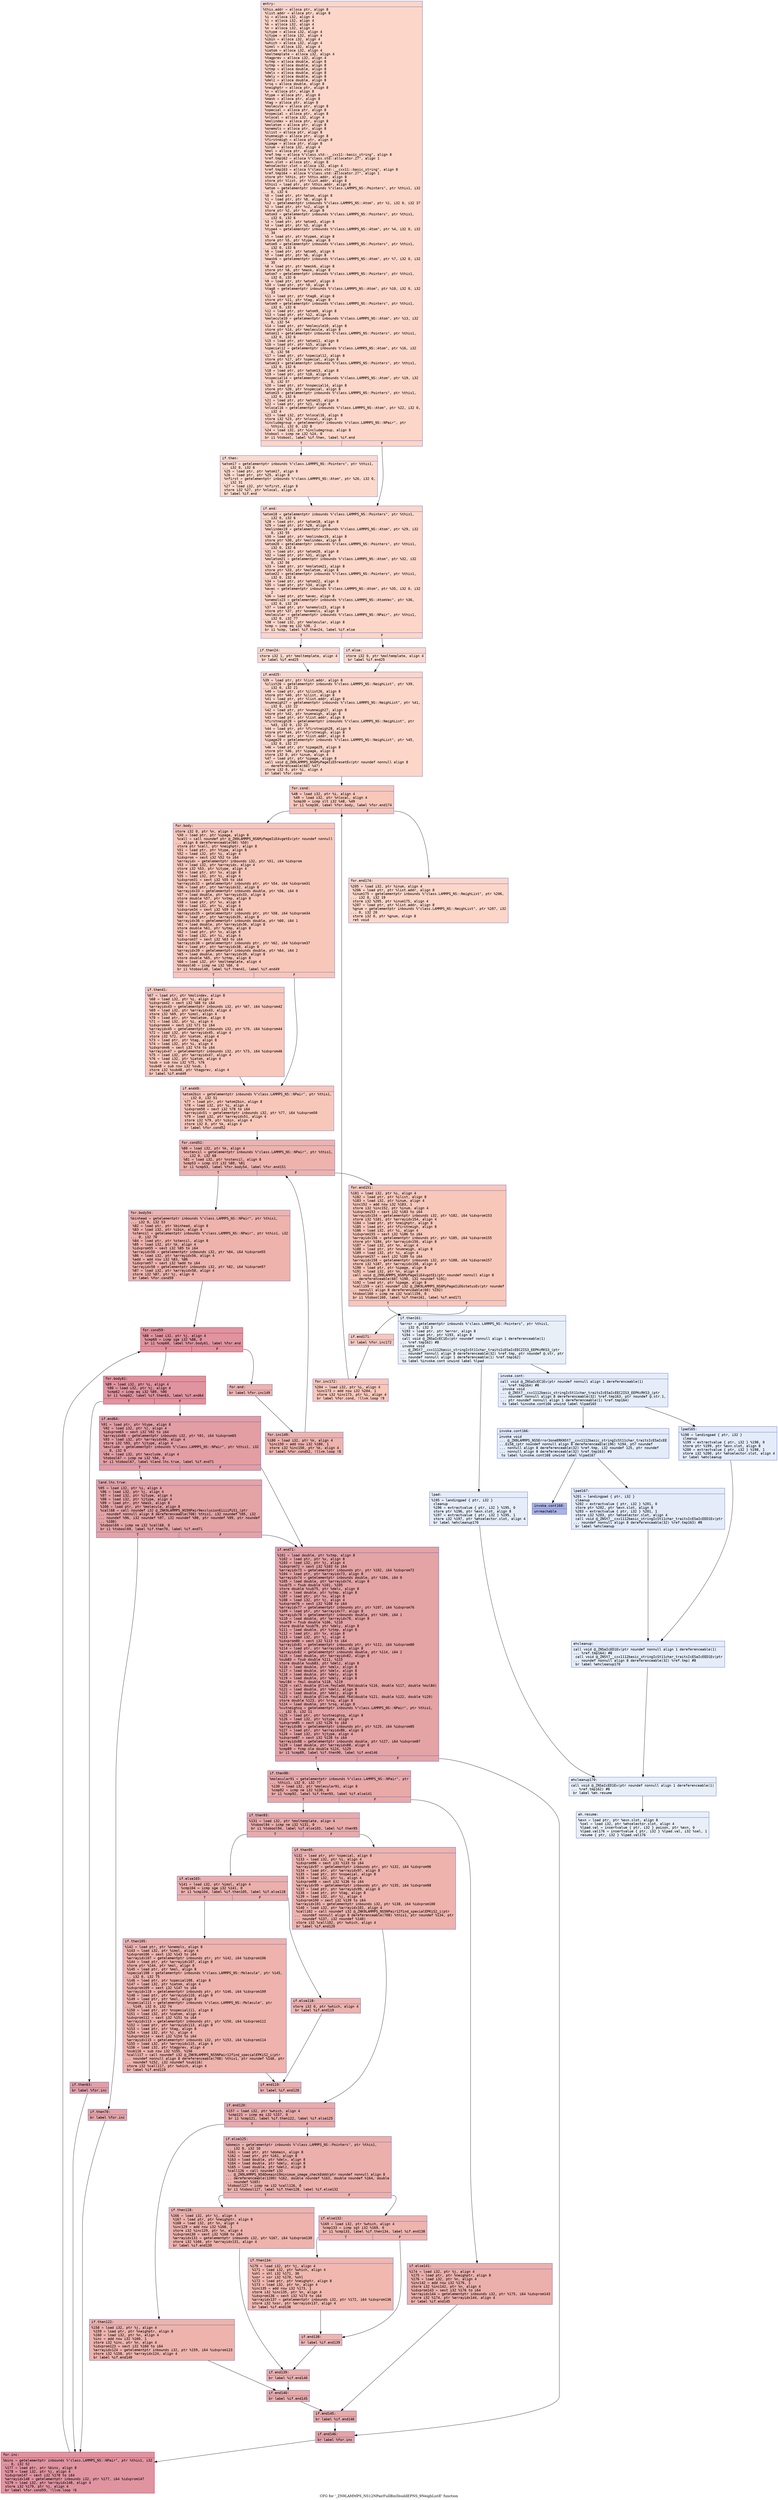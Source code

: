 digraph "CFG for '_ZN9LAMMPS_NS12NPairFullBin5buildEPNS_9NeighListE' function" {
	label="CFG for '_ZN9LAMMPS_NS12NPairFullBin5buildEPNS_9NeighListE' function";

	Node0x55f1ec23deb0 [shape=record,color="#3d50c3ff", style=filled, fillcolor="#f6a38570" fontname="Courier",label="{entry:\l|  %this.addr = alloca ptr, align 8\l  %list.addr = alloca ptr, align 8\l  %i = alloca i32, align 4\l  %j = alloca i32, align 4\l  %k = alloca i32, align 4\l  %n = alloca i32, align 4\l  %itype = alloca i32, align 4\l  %jtype = alloca i32, align 4\l  %ibin = alloca i32, align 4\l  %which = alloca i32, align 4\l  %imol = alloca i32, align 4\l  %iatom = alloca i32, align 4\l  %moltemplate = alloca i32, align 4\l  %tagprev = alloca i32, align 4\l  %xtmp = alloca double, align 8\l  %ytmp = alloca double, align 8\l  %ztmp = alloca double, align 8\l  %delx = alloca double, align 8\l  %dely = alloca double, align 8\l  %delz = alloca double, align 8\l  %rsq = alloca double, align 8\l  %neighptr = alloca ptr, align 8\l  %x = alloca ptr, align 8\l  %type = alloca ptr, align 8\l  %mask = alloca ptr, align 8\l  %tag = alloca ptr, align 8\l  %molecule = alloca ptr, align 8\l  %special = alloca ptr, align 8\l  %nspecial = alloca ptr, align 8\l  %nlocal = alloca i32, align 4\l  %molindex = alloca ptr, align 8\l  %molatom = alloca ptr, align 8\l  %onemols = alloca ptr, align 8\l  %ilist = alloca ptr, align 8\l  %numneigh = alloca ptr, align 8\l  %firstneigh = alloca ptr, align 8\l  %ipage = alloca ptr, align 8\l  %inum = alloca i32, align 4\l  %mol = alloca ptr, align 8\l  %ref.tmp = alloca %\"class.std::__cxx11::basic_string\", align 8\l  %ref.tmp162 = alloca %\"class.std::allocator.27\", align 1\l  %exn.slot = alloca ptr, align 8\l  %ehselector.slot = alloca i32, align 4\l  %ref.tmp163 = alloca %\"class.std::__cxx11::basic_string\", align 8\l  %ref.tmp164 = alloca %\"class.std::allocator.27\", align 1\l  store ptr %this, ptr %this.addr, align 8\l  store ptr %list, ptr %list.addr, align 8\l  %this1 = load ptr, ptr %this.addr, align 8\l  %atom = getelementptr inbounds %\"class.LAMMPS_NS::Pointers\", ptr %this1, i32\l... 0, i32 6\l  %0 = load ptr, ptr %atom, align 8\l  %1 = load ptr, ptr %0, align 8\l  %x2 = getelementptr inbounds %\"class.LAMMPS_NS::Atom\", ptr %1, i32 0, i32 37\l  %2 = load ptr, ptr %x2, align 8\l  store ptr %2, ptr %x, align 8\l  %atom3 = getelementptr inbounds %\"class.LAMMPS_NS::Pointers\", ptr %this1,\l... i32 0, i32 6\l  %3 = load ptr, ptr %atom3, align 8\l  %4 = load ptr, ptr %3, align 8\l  %type4 = getelementptr inbounds %\"class.LAMMPS_NS::Atom\", ptr %4, i32 0, i32\l... 34\l  %5 = load ptr, ptr %type4, align 8\l  store ptr %5, ptr %type, align 8\l  %atom5 = getelementptr inbounds %\"class.LAMMPS_NS::Pointers\", ptr %this1,\l... i32 0, i32 6\l  %6 = load ptr, ptr %atom5, align 8\l  %7 = load ptr, ptr %6, align 8\l  %mask6 = getelementptr inbounds %\"class.LAMMPS_NS::Atom\", ptr %7, i32 0, i32\l... 35\l  %8 = load ptr, ptr %mask6, align 8\l  store ptr %8, ptr %mask, align 8\l  %atom7 = getelementptr inbounds %\"class.LAMMPS_NS::Pointers\", ptr %this1,\l... i32 0, i32 6\l  %9 = load ptr, ptr %atom7, align 8\l  %10 = load ptr, ptr %9, align 8\l  %tag8 = getelementptr inbounds %\"class.LAMMPS_NS::Atom\", ptr %10, i32 0, i32\l... 33\l  %11 = load ptr, ptr %tag8, align 8\l  store ptr %11, ptr %tag, align 8\l  %atom9 = getelementptr inbounds %\"class.LAMMPS_NS::Pointers\", ptr %this1,\l... i32 0, i32 6\l  %12 = load ptr, ptr %atom9, align 8\l  %13 = load ptr, ptr %12, align 8\l  %molecule10 = getelementptr inbounds %\"class.LAMMPS_NS::Atom\", ptr %13, i32\l... 0, i32 54\l  %14 = load ptr, ptr %molecule10, align 8\l  store ptr %14, ptr %molecule, align 8\l  %atom11 = getelementptr inbounds %\"class.LAMMPS_NS::Pointers\", ptr %this1,\l... i32 0, i32 6\l  %15 = load ptr, ptr %atom11, align 8\l  %16 = load ptr, ptr %15, align 8\l  %special12 = getelementptr inbounds %\"class.LAMMPS_NS::Atom\", ptr %16, i32\l... 0, i32 58\l  %17 = load ptr, ptr %special12, align 8\l  store ptr %17, ptr %special, align 8\l  %atom13 = getelementptr inbounds %\"class.LAMMPS_NS::Pointers\", ptr %this1,\l... i32 0, i32 6\l  %18 = load ptr, ptr %atom13, align 8\l  %19 = load ptr, ptr %18, align 8\l  %nspecial14 = getelementptr inbounds %\"class.LAMMPS_NS::Atom\", ptr %19, i32\l... 0, i32 57\l  %20 = load ptr, ptr %nspecial14, align 8\l  store ptr %20, ptr %nspecial, align 8\l  %atom15 = getelementptr inbounds %\"class.LAMMPS_NS::Pointers\", ptr %this1,\l... i32 0, i32 6\l  %21 = load ptr, ptr %atom15, align 8\l  %22 = load ptr, ptr %21, align 8\l  %nlocal16 = getelementptr inbounds %\"class.LAMMPS_NS::Atom\", ptr %22, i32 0,\l... i32 4\l  %23 = load i32, ptr %nlocal16, align 8\l  store i32 %23, ptr %nlocal, align 4\l  %includegroup = getelementptr inbounds %\"class.LAMMPS_NS::NPair\", ptr\l... %this1, i32 0, i32 8\l  %24 = load i32, ptr %includegroup, align 8\l  %tobool = icmp ne i32 %24, 0\l  br i1 %tobool, label %if.then, label %if.end\l|{<s0>T|<s1>F}}"];
	Node0x55f1ec23deb0:s0 -> Node0x55f1ec2433a0[tooltip="entry -> if.then\nProbability 62.50%" ];
	Node0x55f1ec23deb0:s1 -> Node0x55f1ec243410[tooltip="entry -> if.end\nProbability 37.50%" ];
	Node0x55f1ec2433a0 [shape=record,color="#3d50c3ff", style=filled, fillcolor="#f7ac8e70" fontname="Courier",label="{if.then:\l|  %atom17 = getelementptr inbounds %\"class.LAMMPS_NS::Pointers\", ptr %this1,\l... i32 0, i32 6\l  %25 = load ptr, ptr %atom17, align 8\l  %26 = load ptr, ptr %25, align 8\l  %nfirst = getelementptr inbounds %\"class.LAMMPS_NS::Atom\", ptr %26, i32 0,\l... i32 31\l  %27 = load i32, ptr %nfirst, align 8\l  store i32 %27, ptr %nlocal, align 4\l  br label %if.end\l}"];
	Node0x55f1ec2433a0 -> Node0x55f1ec243410[tooltip="if.then -> if.end\nProbability 100.00%" ];
	Node0x55f1ec243410 [shape=record,color="#3d50c3ff", style=filled, fillcolor="#f6a38570" fontname="Courier",label="{if.end:\l|  %atom18 = getelementptr inbounds %\"class.LAMMPS_NS::Pointers\", ptr %this1,\l... i32 0, i32 6\l  %28 = load ptr, ptr %atom18, align 8\l  %29 = load ptr, ptr %28, align 8\l  %molindex19 = getelementptr inbounds %\"class.LAMMPS_NS::Atom\", ptr %29, i32\l... 0, i32 55\l  %30 = load ptr, ptr %molindex19, align 8\l  store ptr %30, ptr %molindex, align 8\l  %atom20 = getelementptr inbounds %\"class.LAMMPS_NS::Pointers\", ptr %this1,\l... i32 0, i32 6\l  %31 = load ptr, ptr %atom20, align 8\l  %32 = load ptr, ptr %31, align 8\l  %molatom21 = getelementptr inbounds %\"class.LAMMPS_NS::Atom\", ptr %32, i32\l... 0, i32 56\l  %33 = load ptr, ptr %molatom21, align 8\l  store ptr %33, ptr %molatom, align 8\l  %atom22 = getelementptr inbounds %\"class.LAMMPS_NS::Pointers\", ptr %this1,\l... i32 0, i32 6\l  %34 = load ptr, ptr %atom22, align 8\l  %35 = load ptr, ptr %34, align 8\l  %avec = getelementptr inbounds %\"class.LAMMPS_NS::Atom\", ptr %35, i32 0, i32\l... 2\l  %36 = load ptr, ptr %avec, align 8\l  %onemols23 = getelementptr inbounds %\"class.LAMMPS_NS::AtomVec\", ptr %36,\l... i32 0, i32 24\l  %37 = load ptr, ptr %onemols23, align 8\l  store ptr %37, ptr %onemols, align 8\l  %molecular = getelementptr inbounds %\"class.LAMMPS_NS::NPair\", ptr %this1,\l... i32 0, i32 77\l  %38 = load i32, ptr %molecular, align 8\l  %cmp = icmp eq i32 %38, 2\l  br i1 %cmp, label %if.then24, label %if.else\l|{<s0>T|<s1>F}}"];
	Node0x55f1ec243410:s0 -> Node0x55f1ec23f7f0[tooltip="if.end -> if.then24\nProbability 50.00%" ];
	Node0x55f1ec243410:s1 -> Node0x55f1ec23f870[tooltip="if.end -> if.else\nProbability 50.00%" ];
	Node0x55f1ec23f7f0 [shape=record,color="#3d50c3ff", style=filled, fillcolor="#f7ac8e70" fontname="Courier",label="{if.then24:\l|  store i32 1, ptr %moltemplate, align 4\l  br label %if.end25\l}"];
	Node0x55f1ec23f7f0 -> Node0x55f1ec23fa30[tooltip="if.then24 -> if.end25\nProbability 100.00%" ];
	Node0x55f1ec23f870 [shape=record,color="#3d50c3ff", style=filled, fillcolor="#f7ac8e70" fontname="Courier",label="{if.else:\l|  store i32 0, ptr %moltemplate, align 4\l  br label %if.end25\l}"];
	Node0x55f1ec23f870 -> Node0x55f1ec23fa30[tooltip="if.else -> if.end25\nProbability 100.00%" ];
	Node0x55f1ec23fa30 [shape=record,color="#3d50c3ff", style=filled, fillcolor="#f6a38570" fontname="Courier",label="{if.end25:\l|  %39 = load ptr, ptr %list.addr, align 8\l  %ilist26 = getelementptr inbounds %\"class.LAMMPS_NS::NeighList\", ptr %39,\l... i32 0, i32 21\l  %40 = load ptr, ptr %ilist26, align 8\l  store ptr %40, ptr %ilist, align 8\l  %41 = load ptr, ptr %list.addr, align 8\l  %numneigh27 = getelementptr inbounds %\"class.LAMMPS_NS::NeighList\", ptr %41,\l... i32 0, i32 22\l  %42 = load ptr, ptr %numneigh27, align 8\l  store ptr %42, ptr %numneigh, align 8\l  %43 = load ptr, ptr %list.addr, align 8\l  %firstneigh28 = getelementptr inbounds %\"class.LAMMPS_NS::NeighList\", ptr\l... %43, i32 0, i32 23\l  %44 = load ptr, ptr %firstneigh28, align 8\l  store ptr %44, ptr %firstneigh, align 8\l  %45 = load ptr, ptr %list.addr, align 8\l  %ipage29 = getelementptr inbounds %\"class.LAMMPS_NS::NeighList\", ptr %45,\l... i32 0, i32 27\l  %46 = load ptr, ptr %ipage29, align 8\l  store ptr %46, ptr %ipage, align 8\l  store i32 0, ptr %inum, align 4\l  %47 = load ptr, ptr %ipage, align 8\l  call void @_ZN9LAMMPS_NS6MyPageIiE5resetEv(ptr noundef nonnull align 8\l... dereferenceable(60) %47)\l  store i32 0, ptr %i, align 4\l  br label %for.cond\l}"];
	Node0x55f1ec23fa30 -> Node0x55f1ec247120[tooltip="if.end25 -> for.cond\nProbability 100.00%" ];
	Node0x55f1ec247120 [shape=record,color="#3d50c3ff", style=filled, fillcolor="#ec7f6370" fontname="Courier",label="{for.cond:\l|  %48 = load i32, ptr %i, align 4\l  %49 = load i32, ptr %nlocal, align 4\l  %cmp30 = icmp slt i32 %48, %49\l  br i1 %cmp30, label %for.body, label %for.end174\l|{<s0>T|<s1>F}}"];
	Node0x55f1ec247120:s0 -> Node0x55f1ec2473d0[tooltip="for.cond -> for.body\nProbability 96.88%" ];
	Node0x55f1ec247120:s1 -> Node0x55f1ec247450[tooltip="for.cond -> for.end174\nProbability 3.12%" ];
	Node0x55f1ec2473d0 [shape=record,color="#3d50c3ff", style=filled, fillcolor="#ec7f6370" fontname="Courier",label="{for.body:\l|  store i32 0, ptr %n, align 4\l  %50 = load ptr, ptr %ipage, align 8\l  %call = call noundef ptr @_ZN9LAMMPS_NS6MyPageIiE4vgetEv(ptr noundef nonnull\l... align 8 dereferenceable(60) %50)\l  store ptr %call, ptr %neighptr, align 8\l  %51 = load ptr, ptr %type, align 8\l  %52 = load i32, ptr %i, align 4\l  %idxprom = sext i32 %52 to i64\l  %arrayidx = getelementptr inbounds i32, ptr %51, i64 %idxprom\l  %53 = load i32, ptr %arrayidx, align 4\l  store i32 %53, ptr %itype, align 4\l  %54 = load ptr, ptr %x, align 8\l  %55 = load i32, ptr %i, align 4\l  %idxprom31 = sext i32 %55 to i64\l  %arrayidx32 = getelementptr inbounds ptr, ptr %54, i64 %idxprom31\l  %56 = load ptr, ptr %arrayidx32, align 8\l  %arrayidx33 = getelementptr inbounds double, ptr %56, i64 0\l  %57 = load double, ptr %arrayidx33, align 8\l  store double %57, ptr %xtmp, align 8\l  %58 = load ptr, ptr %x, align 8\l  %59 = load i32, ptr %i, align 4\l  %idxprom34 = sext i32 %59 to i64\l  %arrayidx35 = getelementptr inbounds ptr, ptr %58, i64 %idxprom34\l  %60 = load ptr, ptr %arrayidx35, align 8\l  %arrayidx36 = getelementptr inbounds double, ptr %60, i64 1\l  %61 = load double, ptr %arrayidx36, align 8\l  store double %61, ptr %ytmp, align 8\l  %62 = load ptr, ptr %x, align 8\l  %63 = load i32, ptr %i, align 4\l  %idxprom37 = sext i32 %63 to i64\l  %arrayidx38 = getelementptr inbounds ptr, ptr %62, i64 %idxprom37\l  %64 = load ptr, ptr %arrayidx38, align 8\l  %arrayidx39 = getelementptr inbounds double, ptr %64, i64 2\l  %65 = load double, ptr %arrayidx39, align 8\l  store double %65, ptr %ztmp, align 8\l  %66 = load i32, ptr %moltemplate, align 4\l  %tobool40 = icmp ne i32 %66, 0\l  br i1 %tobool40, label %if.then41, label %if.end49\l|{<s0>T|<s1>F}}"];
	Node0x55f1ec2473d0:s0 -> Node0x55f1ec249330[tooltip="for.body -> if.then41\nProbability 62.50%" ];
	Node0x55f1ec2473d0:s1 -> Node0x55f1ec249410[tooltip="for.body -> if.end49\nProbability 37.50%" ];
	Node0x55f1ec249330 [shape=record,color="#3d50c3ff", style=filled, fillcolor="#ed836670" fontname="Courier",label="{if.then41:\l|  %67 = load ptr, ptr %molindex, align 8\l  %68 = load i32, ptr %i, align 4\l  %idxprom42 = sext i32 %68 to i64\l  %arrayidx43 = getelementptr inbounds i32, ptr %67, i64 %idxprom42\l  %69 = load i32, ptr %arrayidx43, align 4\l  store i32 %69, ptr %imol, align 4\l  %70 = load ptr, ptr %molatom, align 8\l  %71 = load i32, ptr %i, align 4\l  %idxprom44 = sext i32 %71 to i64\l  %arrayidx45 = getelementptr inbounds i32, ptr %70, i64 %idxprom44\l  %72 = load i32, ptr %arrayidx45, align 4\l  store i32 %72, ptr %iatom, align 4\l  %73 = load ptr, ptr %tag, align 8\l  %74 = load i32, ptr %i, align 4\l  %idxprom46 = sext i32 %74 to i64\l  %arrayidx47 = getelementptr inbounds i32, ptr %73, i64 %idxprom46\l  %75 = load i32, ptr %arrayidx47, align 4\l  %76 = load i32, ptr %iatom, align 4\l  %sub = sub nsw i32 %75, %76\l  %sub48 = sub nsw i32 %sub, 1\l  store i32 %sub48, ptr %tagprev, align 4\l  br label %if.end49\l}"];
	Node0x55f1ec249330 -> Node0x55f1ec249410[tooltip="if.then41 -> if.end49\nProbability 100.00%" ];
	Node0x55f1ec249410 [shape=record,color="#3d50c3ff", style=filled, fillcolor="#ec7f6370" fontname="Courier",label="{if.end49:\l|  %atom2bin = getelementptr inbounds %\"class.LAMMPS_NS::NPair\", ptr %this1,\l... i32 0, i32 51\l  %77 = load ptr, ptr %atom2bin, align 8\l  %78 = load i32, ptr %i, align 4\l  %idxprom50 = sext i32 %78 to i64\l  %arrayidx51 = getelementptr inbounds i32, ptr %77, i64 %idxprom50\l  %79 = load i32, ptr %arrayidx51, align 4\l  store i32 %79, ptr %ibin, align 4\l  store i32 0, ptr %k, align 4\l  br label %for.cond52\l}"];
	Node0x55f1ec249410 -> Node0x55f1ec24a7f0[tooltip="if.end49 -> for.cond52\nProbability 100.00%" ];
	Node0x55f1ec24a7f0 [shape=record,color="#3d50c3ff", style=filled, fillcolor="#d6524470" fontname="Courier",label="{for.cond52:\l|  %80 = load i32, ptr %k, align 4\l  %nstencil = getelementptr inbounds %\"class.LAMMPS_NS::NPair\", ptr %this1,\l... i32 0, i32 68\l  %81 = load i32, ptr %nstencil, align 8\l  %cmp53 = icmp slt i32 %80, %81\l  br i1 %cmp53, label %for.body54, label %for.end151\l|{<s0>T|<s1>F}}"];
	Node0x55f1ec24a7f0:s0 -> Node0x55f1ec24abb0[tooltip="for.cond52 -> for.body54\nProbability 96.88%" ];
	Node0x55f1ec24a7f0:s1 -> Node0x55f1ec24ac30[tooltip="for.cond52 -> for.end151\nProbability 3.12%" ];
	Node0x55f1ec24abb0 [shape=record,color="#3d50c3ff", style=filled, fillcolor="#d6524470" fontname="Courier",label="{for.body54:\l|  %binhead = getelementptr inbounds %\"class.LAMMPS_NS::NPair\", ptr %this1,\l... i32 0, i32 53\l  %82 = load ptr, ptr %binhead, align 8\l  %83 = load i32, ptr %ibin, align 4\l  %stencil = getelementptr inbounds %\"class.LAMMPS_NS::NPair\", ptr %this1, i32\l... 0, i32 70\l  %84 = load ptr, ptr %stencil, align 8\l  %85 = load i32, ptr %k, align 4\l  %idxprom55 = sext i32 %85 to i64\l  %arrayidx56 = getelementptr inbounds i32, ptr %84, i64 %idxprom55\l  %86 = load i32, ptr %arrayidx56, align 4\l  %add = add nsw i32 %83, %86\l  %idxprom57 = sext i32 %add to i64\l  %arrayidx58 = getelementptr inbounds i32, ptr %82, i64 %idxprom57\l  %87 = load i32, ptr %arrayidx58, align 4\l  store i32 %87, ptr %j, align 4\l  br label %for.cond59\l}"];
	Node0x55f1ec24abb0 -> Node0x55f1ec24b6b0[tooltip="for.body54 -> for.cond59\nProbability 100.00%" ];
	Node0x55f1ec24b6b0 [shape=record,color="#b70d28ff", style=filled, fillcolor="#b70d2870" fontname="Courier",label="{for.cond59:\l|  %88 = load i32, ptr %j, align 4\l  %cmp60 = icmp sge i32 %88, 0\l  br i1 %cmp60, label %for.body61, label %for.end\l|{<s0>T|<s1>F}}"];
	Node0x55f1ec24b6b0:s0 -> Node0x55f1ec24b8d0[tooltip="for.cond59 -> for.body61\nProbability 96.88%" ];
	Node0x55f1ec24b6b0:s1 -> Node0x55f1ec24b950[tooltip="for.cond59 -> for.end\nProbability 3.12%" ];
	Node0x55f1ec24b8d0 [shape=record,color="#b70d28ff", style=filled, fillcolor="#b70d2870" fontname="Courier",label="{for.body61:\l|  %89 = load i32, ptr %i, align 4\l  %90 = load i32, ptr %j, align 4\l  %cmp62 = icmp eq i32 %89, %90\l  br i1 %cmp62, label %if.then63, label %if.end64\l|{<s0>T|<s1>F}}"];
	Node0x55f1ec24b8d0:s0 -> Node0x55f1ec24bc80[tooltip="for.body61 -> if.then63\nProbability 50.00%" ];
	Node0x55f1ec24b8d0:s1 -> Node0x55f1ec24bd00[tooltip="for.body61 -> if.end64\nProbability 50.00%" ];
	Node0x55f1ec24bc80 [shape=record,color="#3d50c3ff", style=filled, fillcolor="#be242e70" fontname="Courier",label="{if.then63:\l|  br label %for.inc\l}"];
	Node0x55f1ec24bc80 -> Node0x55f1ec24be90[tooltip="if.then63 -> for.inc\nProbability 100.00%" ];
	Node0x55f1ec24bd00 [shape=record,color="#3d50c3ff", style=filled, fillcolor="#be242e70" fontname="Courier",label="{if.end64:\l|  %91 = load ptr, ptr %type, align 8\l  %92 = load i32, ptr %j, align 4\l  %idxprom65 = sext i32 %92 to i64\l  %arrayidx66 = getelementptr inbounds i32, ptr %91, i64 %idxprom65\l  %93 = load i32, ptr %arrayidx66, align 4\l  store i32 %93, ptr %jtype, align 4\l  %exclude = getelementptr inbounds %\"class.LAMMPS_NS::NPair\", ptr %this1, i32\l... 0, i32 9\l  %94 = load i32, ptr %exclude, align 4\l  %tobool67 = icmp ne i32 %94, 0\l  br i1 %tobool67, label %land.lhs.true, label %if.end71\l|{<s0>T|<s1>F}}"];
	Node0x55f1ec24bd00:s0 -> Node0x55f1ec24c550[tooltip="if.end64 -> land.lhs.true\nProbability 62.50%" ];
	Node0x55f1ec24bd00:s1 -> Node0x55f1ec24c5d0[tooltip="if.end64 -> if.end71\nProbability 37.50%" ];
	Node0x55f1ec24c550 [shape=record,color="#3d50c3ff", style=filled, fillcolor="#c32e3170" fontname="Courier",label="{land.lhs.true:\l|  %95 = load i32, ptr %i, align 4\l  %96 = load i32, ptr %j, align 4\l  %97 = load i32, ptr %itype, align 4\l  %98 = load i32, ptr %jtype, align 4\l  %99 = load ptr, ptr %mask, align 8\l  %100 = load ptr, ptr %molecule, align 8\l  %call68 = call noundef i32 @_ZNK9LAMMPS_NS5NPair9exclusionEiiiiPiS1_(ptr\l... noundef nonnull align 8 dereferenceable(708) %this1, i32 noundef %95, i32\l... noundef %96, i32 noundef %97, i32 noundef %98, ptr noundef %99, ptr noundef\l... %100)\l  %tobool69 = icmp ne i32 %call68, 0\l  br i1 %tobool69, label %if.then70, label %if.end71\l|{<s0>T|<s1>F}}"];
	Node0x55f1ec24c550:s0 -> Node0x55f1ec246c30[tooltip="land.lhs.true -> if.then70\nProbability 62.50%" ];
	Node0x55f1ec24c550:s1 -> Node0x55f1ec24c5d0[tooltip="land.lhs.true -> if.end71\nProbability 37.50%" ];
	Node0x55f1ec246c30 [shape=record,color="#3d50c3ff", style=filled, fillcolor="#c5333470" fontname="Courier",label="{if.then70:\l|  br label %for.inc\l}"];
	Node0x55f1ec246c30 -> Node0x55f1ec24be90[tooltip="if.then70 -> for.inc\nProbability 100.00%" ];
	Node0x55f1ec24c5d0 [shape=record,color="#3d50c3ff", style=filled, fillcolor="#c32e3170" fontname="Courier",label="{if.end71:\l|  %101 = load double, ptr %xtmp, align 8\l  %102 = load ptr, ptr %x, align 8\l  %103 = load i32, ptr %j, align 4\l  %idxprom72 = sext i32 %103 to i64\l  %arrayidx73 = getelementptr inbounds ptr, ptr %102, i64 %idxprom72\l  %104 = load ptr, ptr %arrayidx73, align 8\l  %arrayidx74 = getelementptr inbounds double, ptr %104, i64 0\l  %105 = load double, ptr %arrayidx74, align 8\l  %sub75 = fsub double %101, %105\l  store double %sub75, ptr %delx, align 8\l  %106 = load double, ptr %ytmp, align 8\l  %107 = load ptr, ptr %x, align 8\l  %108 = load i32, ptr %j, align 4\l  %idxprom76 = sext i32 %108 to i64\l  %arrayidx77 = getelementptr inbounds ptr, ptr %107, i64 %idxprom76\l  %109 = load ptr, ptr %arrayidx77, align 8\l  %arrayidx78 = getelementptr inbounds double, ptr %109, i64 1\l  %110 = load double, ptr %arrayidx78, align 8\l  %sub79 = fsub double %106, %110\l  store double %sub79, ptr %dely, align 8\l  %111 = load double, ptr %ztmp, align 8\l  %112 = load ptr, ptr %x, align 8\l  %113 = load i32, ptr %j, align 4\l  %idxprom80 = sext i32 %113 to i64\l  %arrayidx81 = getelementptr inbounds ptr, ptr %112, i64 %idxprom80\l  %114 = load ptr, ptr %arrayidx81, align 8\l  %arrayidx82 = getelementptr inbounds double, ptr %114, i64 2\l  %115 = load double, ptr %arrayidx82, align 8\l  %sub83 = fsub double %111, %115\l  store double %sub83, ptr %delz, align 8\l  %116 = load double, ptr %delx, align 8\l  %117 = load double, ptr %delx, align 8\l  %118 = load double, ptr %dely, align 8\l  %119 = load double, ptr %dely, align 8\l  %mul84 = fmul double %118, %119\l  %120 = call double @llvm.fmuladd.f64(double %116, double %117, double %mul84)\l  %121 = load double, ptr %delz, align 8\l  %122 = load double, ptr %delz, align 8\l  %123 = call double @llvm.fmuladd.f64(double %121, double %122, double %120)\l  store double %123, ptr %rsq, align 8\l  %124 = load double, ptr %rsq, align 8\l  %cutneighsq = getelementptr inbounds %\"class.LAMMPS_NS::NPair\", ptr %this1,\l... i32 0, i32 11\l  %125 = load ptr, ptr %cutneighsq, align 8\l  %126 = load i32, ptr %itype, align 4\l  %idxprom85 = sext i32 %126 to i64\l  %arrayidx86 = getelementptr inbounds ptr, ptr %125, i64 %idxprom85\l  %127 = load ptr, ptr %arrayidx86, align 8\l  %128 = load i32, ptr %jtype, align 4\l  %idxprom87 = sext i32 %128 to i64\l  %arrayidx88 = getelementptr inbounds double, ptr %127, i64 %idxprom87\l  %129 = load double, ptr %arrayidx88, align 8\l  %cmp89 = fcmp ole double %124, %129\l  br i1 %cmp89, label %if.then90, label %if.end146\l|{<s0>T|<s1>F}}"];
	Node0x55f1ec24c5d0:s0 -> Node0x55f1ec24f700[tooltip="if.end71 -> if.then90\nProbability 50.00%" ];
	Node0x55f1ec24c5d0:s1 -> Node0x55f1ec24f780[tooltip="if.end71 -> if.end146\nProbability 50.00%" ];
	Node0x55f1ec24f700 [shape=record,color="#3d50c3ff", style=filled, fillcolor="#ca3b3770" fontname="Courier",label="{if.then90:\l|  %molecular91 = getelementptr inbounds %\"class.LAMMPS_NS::NPair\", ptr\l... %this1, i32 0, i32 77\l  %130 = load i32, ptr %molecular91, align 8\l  %cmp92 = icmp ne i32 %130, 0\l  br i1 %cmp92, label %if.then93, label %if.else141\l|{<s0>T|<s1>F}}"];
	Node0x55f1ec24f700:s0 -> Node0x55f1ec24fb10[tooltip="if.then90 -> if.then93\nProbability 62.50%" ];
	Node0x55f1ec24f700:s1 -> Node0x55f1ec24fb90[tooltip="if.then90 -> if.else141\nProbability 37.50%" ];
	Node0x55f1ec24fb10 [shape=record,color="#3d50c3ff", style=filled, fillcolor="#cc403a70" fontname="Courier",label="{if.then93:\l|  %131 = load i32, ptr %moltemplate, align 4\l  %tobool94 = icmp ne i32 %131, 0\l  br i1 %tobool94, label %if.else103, label %if.then95\l|{<s0>T|<s1>F}}"];
	Node0x55f1ec24fb10:s0 -> Node0x55f1ec24fe60[tooltip="if.then93 -> if.else103\nProbability 62.50%" ];
	Node0x55f1ec24fb10:s1 -> Node0x55f1ec24fee0[tooltip="if.then93 -> if.then95\nProbability 37.50%" ];
	Node0x55f1ec24fee0 [shape=record,color="#3d50c3ff", style=filled, fillcolor="#d6524470" fontname="Courier",label="{if.then95:\l|  %132 = load ptr, ptr %special, align 8\l  %133 = load i32, ptr %i, align 4\l  %idxprom96 = sext i32 %133 to i64\l  %arrayidx97 = getelementptr inbounds ptr, ptr %132, i64 %idxprom96\l  %134 = load ptr, ptr %arrayidx97, align 8\l  %135 = load ptr, ptr %nspecial, align 8\l  %136 = load i32, ptr %i, align 4\l  %idxprom98 = sext i32 %136 to i64\l  %arrayidx99 = getelementptr inbounds ptr, ptr %135, i64 %idxprom98\l  %137 = load ptr, ptr %arrayidx99, align 8\l  %138 = load ptr, ptr %tag, align 8\l  %139 = load i32, ptr %j, align 4\l  %idxprom100 = sext i32 %139 to i64\l  %arrayidx101 = getelementptr inbounds i32, ptr %138, i64 %idxprom100\l  %140 = load i32, ptr %arrayidx101, align 4\l  %call102 = call noundef i32 @_ZNK9LAMMPS_NS5NPair12find_specialEPKiS2_i(ptr\l... noundef nonnull align 8 dereferenceable(708) %this1, ptr noundef %134, ptr\l... noundef %137, i32 noundef %140)\l  store i32 %call102, ptr %which, align 4\l  br label %if.end120\l}"];
	Node0x55f1ec24fee0 -> Node0x55f1ec245780[tooltip="if.then95 -> if.end120\nProbability 100.00%" ];
	Node0x55f1ec24fe60 [shape=record,color="#3d50c3ff", style=filled, fillcolor="#d24b4070" fontname="Courier",label="{if.else103:\l|  %141 = load i32, ptr %imol, align 4\l  %cmp104 = icmp sge i32 %141, 0\l  br i1 %cmp104, label %if.then105, label %if.else118\l|{<s0>T|<s1>F}}"];
	Node0x55f1ec24fe60:s0 -> Node0x55f1ec2459b0[tooltip="if.else103 -> if.then105\nProbability 50.00%" ];
	Node0x55f1ec24fe60:s1 -> Node0x55f1ec245a30[tooltip="if.else103 -> if.else118\nProbability 50.00%" ];
	Node0x55f1ec2459b0 [shape=record,color="#3d50c3ff", style=filled, fillcolor="#d6524470" fontname="Courier",label="{if.then105:\l|  %142 = load ptr, ptr %onemols, align 8\l  %143 = load i32, ptr %imol, align 4\l  %idxprom106 = sext i32 %143 to i64\l  %arrayidx107 = getelementptr inbounds ptr, ptr %142, i64 %idxprom106\l  %144 = load ptr, ptr %arrayidx107, align 8\l  store ptr %144, ptr %mol, align 8\l  %145 = load ptr, ptr %mol, align 8\l  %special108 = getelementptr inbounds %\"class.LAMMPS_NS::Molecule\", ptr %145,\l... i32 0, i32 75\l  %146 = load ptr, ptr %special108, align 8\l  %147 = load i32, ptr %iatom, align 4\l  %idxprom109 = sext i32 %147 to i64\l  %arrayidx110 = getelementptr inbounds ptr, ptr %146, i64 %idxprom109\l  %148 = load ptr, ptr %arrayidx110, align 8\l  %149 = load ptr, ptr %mol, align 8\l  %nspecial111 = getelementptr inbounds %\"class.LAMMPS_NS::Molecule\", ptr\l... %149, i32 0, i32 74\l  %150 = load ptr, ptr %nspecial111, align 8\l  %151 = load i32, ptr %iatom, align 4\l  %idxprom112 = sext i32 %151 to i64\l  %arrayidx113 = getelementptr inbounds ptr, ptr %150, i64 %idxprom112\l  %152 = load ptr, ptr %arrayidx113, align 8\l  %153 = load ptr, ptr %tag, align 8\l  %154 = load i32, ptr %j, align 4\l  %idxprom114 = sext i32 %154 to i64\l  %arrayidx115 = getelementptr inbounds i32, ptr %153, i64 %idxprom114\l  %155 = load i32, ptr %arrayidx115, align 4\l  %156 = load i32, ptr %tagprev, align 4\l  %sub116 = sub nsw i32 %155, %156\l  %call117 = call noundef i32 @_ZNK9LAMMPS_NS5NPair12find_specialEPKiS2_i(ptr\l... noundef nonnull align 8 dereferenceable(708) %this1, ptr noundef %148, ptr\l... noundef %152, i32 noundef %sub116)\l  store i32 %call117, ptr %which, align 4\l  br label %if.end119\l}"];
	Node0x55f1ec2459b0 -> Node0x55f1ec2487f0[tooltip="if.then105 -> if.end119\nProbability 100.00%" ];
	Node0x55f1ec245a30 [shape=record,color="#3d50c3ff", style=filled, fillcolor="#d6524470" fontname="Courier",label="{if.else118:\l|  store i32 0, ptr %which, align 4\l  br label %if.end119\l}"];
	Node0x55f1ec245a30 -> Node0x55f1ec2487f0[tooltip="if.else118 -> if.end119\nProbability 100.00%" ];
	Node0x55f1ec2487f0 [shape=record,color="#3d50c3ff", style=filled, fillcolor="#d24b4070" fontname="Courier",label="{if.end119:\l|  br label %if.end120\l}"];
	Node0x55f1ec2487f0 -> Node0x55f1ec245780[tooltip="if.end119 -> if.end120\nProbability 100.00%" ];
	Node0x55f1ec245780 [shape=record,color="#3d50c3ff", style=filled, fillcolor="#cc403a70" fontname="Courier",label="{if.end120:\l|  %157 = load i32, ptr %which, align 4\l  %cmp121 = icmp eq i32 %157, 0\l  br i1 %cmp121, label %if.then122, label %if.else125\l|{<s0>T|<s1>F}}"];
	Node0x55f1ec245780:s0 -> Node0x55f1ec248b40[tooltip="if.end120 -> if.then122\nProbability 37.50%" ];
	Node0x55f1ec245780:s1 -> Node0x55f1ec248bc0[tooltip="if.end120 -> if.else125\nProbability 62.50%" ];
	Node0x55f1ec248b40 [shape=record,color="#3d50c3ff", style=filled, fillcolor="#d6524470" fontname="Courier",label="{if.then122:\l|  %158 = load i32, ptr %j, align 4\l  %159 = load ptr, ptr %neighptr, align 8\l  %160 = load i32, ptr %n, align 4\l  %inc = add nsw i32 %160, 1\l  store i32 %inc, ptr %n, align 4\l  %idxprom123 = sext i32 %160 to i64\l  %arrayidx124 = getelementptr inbounds i32, ptr %159, i64 %idxprom123\l  store i32 %158, ptr %arrayidx124, align 4\l  br label %if.end140\l}"];
	Node0x55f1ec248b40 -> Node0x55f1ec2549b0[tooltip="if.then122 -> if.end140\nProbability 100.00%" ];
	Node0x55f1ec248bc0 [shape=record,color="#3d50c3ff", style=filled, fillcolor="#d24b4070" fontname="Courier",label="{if.else125:\l|  %domain = getelementptr inbounds %\"class.LAMMPS_NS::Pointers\", ptr %this1,\l... i32 0, i32 10\l  %161 = load ptr, ptr %domain, align 8\l  %162 = load ptr, ptr %161, align 8\l  %163 = load double, ptr %delx, align 8\l  %164 = load double, ptr %dely, align 8\l  %165 = load double, ptr %delz, align 8\l  %call126 = call noundef i32\l... @_ZN9LAMMPS_NS6Domain19minimum_image_checkEddd(ptr noundef nonnull align 8\l... dereferenceable(1200) %162, double noundef %163, double noundef %164, double\l... noundef %165)\l  %tobool127 = icmp ne i32 %call126, 0\l  br i1 %tobool127, label %if.then128, label %if.else132\l|{<s0>T|<s1>F}}"];
	Node0x55f1ec248bc0:s0 -> Node0x55f1ec255100[tooltip="if.else125 -> if.then128\nProbability 62.50%" ];
	Node0x55f1ec248bc0:s1 -> Node0x55f1ec2551e0[tooltip="if.else125 -> if.else132\nProbability 37.50%" ];
	Node0x55f1ec255100 [shape=record,color="#3d50c3ff", style=filled, fillcolor="#d6524470" fontname="Courier",label="{if.then128:\l|  %166 = load i32, ptr %j, align 4\l  %167 = load ptr, ptr %neighptr, align 8\l  %168 = load i32, ptr %n, align 4\l  %inc129 = add nsw i32 %168, 1\l  store i32 %inc129, ptr %n, align 4\l  %idxprom130 = sext i32 %168 to i64\l  %arrayidx131 = getelementptr inbounds i32, ptr %167, i64 %idxprom130\l  store i32 %166, ptr %arrayidx131, align 4\l  br label %if.end139\l}"];
	Node0x55f1ec255100 -> Node0x55f1ec255830[tooltip="if.then128 -> if.end139\nProbability 100.00%" ];
	Node0x55f1ec2551e0 [shape=record,color="#3d50c3ff", style=filled, fillcolor="#d8564670" fontname="Courier",label="{if.else132:\l|  %169 = load i32, ptr %which, align 4\l  %cmp133 = icmp sgt i32 %169, 0\l  br i1 %cmp133, label %if.then134, label %if.end138\l|{<s0>T|<s1>F}}"];
	Node0x55f1ec2551e0:s0 -> Node0x55f1ec255a50[tooltip="if.else132 -> if.then134\nProbability 62.50%" ];
	Node0x55f1ec2551e0:s1 -> Node0x55f1ec255ad0[tooltip="if.else132 -> if.end138\nProbability 37.50%" ];
	Node0x55f1ec255a50 [shape=record,color="#3d50c3ff", style=filled, fillcolor="#dc5d4a70" fontname="Courier",label="{if.then134:\l|  %170 = load i32, ptr %j, align 4\l  %171 = load i32, ptr %which, align 4\l  %shl = shl i32 %171, 30\l  %xor = xor i32 %170, %shl\l  %172 = load ptr, ptr %neighptr, align 8\l  %173 = load i32, ptr %n, align 4\l  %inc135 = add nsw i32 %173, 1\l  store i32 %inc135, ptr %n, align 4\l  %idxprom136 = sext i32 %173 to i64\l  %arrayidx137 = getelementptr inbounds i32, ptr %172, i64 %idxprom136\l  store i32 %xor, ptr %arrayidx137, align 4\l  br label %if.end138\l}"];
	Node0x55f1ec255a50 -> Node0x55f1ec255ad0[tooltip="if.then134 -> if.end138\nProbability 100.00%" ];
	Node0x55f1ec255ad0 [shape=record,color="#3d50c3ff", style=filled, fillcolor="#d8564670" fontname="Courier",label="{if.end138:\l|  br label %if.end139\l}"];
	Node0x55f1ec255ad0 -> Node0x55f1ec255830[tooltip="if.end138 -> if.end139\nProbability 100.00%" ];
	Node0x55f1ec255830 [shape=record,color="#3d50c3ff", style=filled, fillcolor="#d24b4070" fontname="Courier",label="{if.end139:\l|  br label %if.end140\l}"];
	Node0x55f1ec255830 -> Node0x55f1ec2549b0[tooltip="if.end139 -> if.end140\nProbability 100.00%" ];
	Node0x55f1ec2549b0 [shape=record,color="#3d50c3ff", style=filled, fillcolor="#cc403a70" fontname="Courier",label="{if.end140:\l|  br label %if.end145\l}"];
	Node0x55f1ec2549b0 -> Node0x55f1ec2564a0[tooltip="if.end140 -> if.end145\nProbability 100.00%" ];
	Node0x55f1ec24fb90 [shape=record,color="#3d50c3ff", style=filled, fillcolor="#d24b4070" fontname="Courier",label="{if.else141:\l|  %174 = load i32, ptr %j, align 4\l  %175 = load ptr, ptr %neighptr, align 8\l  %176 = load i32, ptr %n, align 4\l  %inc142 = add nsw i32 %176, 1\l  store i32 %inc142, ptr %n, align 4\l  %idxprom143 = sext i32 %176 to i64\l  %arrayidx144 = getelementptr inbounds i32, ptr %175, i64 %idxprom143\l  store i32 %174, ptr %arrayidx144, align 4\l  br label %if.end145\l}"];
	Node0x55f1ec24fb90 -> Node0x55f1ec2564a0[tooltip="if.else141 -> if.end145\nProbability 100.00%" ];
	Node0x55f1ec2564a0 [shape=record,color="#3d50c3ff", style=filled, fillcolor="#ca3b3770" fontname="Courier",label="{if.end145:\l|  br label %if.end146\l}"];
	Node0x55f1ec2564a0 -> Node0x55f1ec24f780[tooltip="if.end145 -> if.end146\nProbability 100.00%" ];
	Node0x55f1ec24f780 [shape=record,color="#3d50c3ff", style=filled, fillcolor="#c32e3170" fontname="Courier",label="{if.end146:\l|  br label %for.inc\l}"];
	Node0x55f1ec24f780 -> Node0x55f1ec24be90[tooltip="if.end146 -> for.inc\nProbability 100.00%" ];
	Node0x55f1ec24be90 [shape=record,color="#b70d28ff", style=filled, fillcolor="#b70d2870" fontname="Courier",label="{for.inc:\l|  %bins = getelementptr inbounds %\"class.LAMMPS_NS::NPair\", ptr %this1, i32\l... 0, i32 52\l  %177 = load ptr, ptr %bins, align 8\l  %178 = load i32, ptr %j, align 4\l  %idxprom147 = sext i32 %178 to i64\l  %arrayidx148 = getelementptr inbounds i32, ptr %177, i64 %idxprom147\l  %179 = load i32, ptr %arrayidx148, align 4\l  store i32 %179, ptr %j, align 4\l  br label %for.cond59, !llvm.loop !6\l}"];
	Node0x55f1ec24be90 -> Node0x55f1ec24b6b0[tooltip="for.inc -> for.cond59\nProbability 100.00%" ];
	Node0x55f1ec24b950 [shape=record,color="#3d50c3ff", style=filled, fillcolor="#d6524470" fontname="Courier",label="{for.end:\l|  br label %for.inc149\l}"];
	Node0x55f1ec24b950 -> Node0x55f1ec257bf0[tooltip="for.end -> for.inc149\nProbability 100.00%" ];
	Node0x55f1ec257bf0 [shape=record,color="#3d50c3ff", style=filled, fillcolor="#d6524470" fontname="Courier",label="{for.inc149:\l|  %180 = load i32, ptr %k, align 4\l  %inc150 = add nsw i32 %180, 1\l  store i32 %inc150, ptr %k, align 4\l  br label %for.cond52, !llvm.loop !8\l}"];
	Node0x55f1ec257bf0 -> Node0x55f1ec24a7f0[tooltip="for.inc149 -> for.cond52\nProbability 100.00%" ];
	Node0x55f1ec24ac30 [shape=record,color="#3d50c3ff", style=filled, fillcolor="#ec7f6370" fontname="Courier",label="{for.end151:\l|  %181 = load i32, ptr %i, align 4\l  %182 = load ptr, ptr %ilist, align 8\l  %183 = load i32, ptr %inum, align 4\l  %inc152 = add nsw i32 %183, 1\l  store i32 %inc152, ptr %inum, align 4\l  %idxprom153 = sext i32 %183 to i64\l  %arrayidx154 = getelementptr inbounds i32, ptr %182, i64 %idxprom153\l  store i32 %181, ptr %arrayidx154, align 4\l  %184 = load ptr, ptr %neighptr, align 8\l  %185 = load ptr, ptr %firstneigh, align 8\l  %186 = load i32, ptr %i, align 4\l  %idxprom155 = sext i32 %186 to i64\l  %arrayidx156 = getelementptr inbounds ptr, ptr %185, i64 %idxprom155\l  store ptr %184, ptr %arrayidx156, align 8\l  %187 = load i32, ptr %n, align 4\l  %188 = load ptr, ptr %numneigh, align 8\l  %189 = load i32, ptr %i, align 4\l  %idxprom157 = sext i32 %189 to i64\l  %arrayidx158 = getelementptr inbounds i32, ptr %188, i64 %idxprom157\l  store i32 %187, ptr %arrayidx158, align 4\l  %190 = load ptr, ptr %ipage, align 8\l  %191 = load i32, ptr %n, align 4\l  call void @_ZN9LAMMPS_NS6MyPageIiE4vgotEi(ptr noundef nonnull align 8\l... dereferenceable(60) %190, i32 noundef %191)\l  %192 = load ptr, ptr %ipage, align 8\l  %call159 = call noundef i32 @_ZNK9LAMMPS_NS6MyPageIiE6statusEv(ptr noundef\l... nonnull align 8 dereferenceable(60) %192)\l  %tobool160 = icmp ne i32 %call159, 0\l  br i1 %tobool160, label %if.then161, label %if.end171\l|{<s0>T|<s1>F}}"];
	Node0x55f1ec24ac30:s0 -> Node0x55f1ec24cc20[tooltip="for.end151 -> if.then161\nProbability 0.00%" ];
	Node0x55f1ec24ac30:s1 -> Node0x55f1ec24cca0[tooltip="for.end151 -> if.end171\nProbability 100.00%" ];
	Node0x55f1ec24cc20 [shape=record,color="#3d50c3ff", style=filled, fillcolor="#cedaeb70" fontname="Courier",label="{if.then161:\l|  %error = getelementptr inbounds %\"class.LAMMPS_NS::Pointers\", ptr %this1,\l... i32 0, i32 3\l  %193 = load ptr, ptr %error, align 8\l  %194 = load ptr, ptr %193, align 8\l  call void @_ZNSaIcEC1Ev(ptr noundef nonnull align 1 dereferenceable(1)\l... %ref.tmp162) #8\l  invoke void\l... @_ZNSt7__cxx1112basic_stringIcSt11char_traitsIcESaIcEEC2IS3_EEPKcRKS3_(ptr\l... noundef nonnull align 8 dereferenceable(32) %ref.tmp, ptr noundef @.str, ptr\l... noundef nonnull align 1 dereferenceable(1) %ref.tmp162)\l          to label %invoke.cont unwind label %lpad\l}"];
	Node0x55f1ec24cc20 -> Node0x55f1ec24d1e0[tooltip="if.then161 -> invoke.cont\nProbability 50.00%" ];
	Node0x55f1ec24cc20 -> Node0x55f1ec24d260[tooltip="if.then161 -> lpad\nProbability 50.00%" ];
	Node0x55f1ec24d1e0 [shape=record,color="#3d50c3ff", style=filled, fillcolor="#c7d7f070" fontname="Courier",label="{invoke.cont:\l|  call void @_ZNSaIcEC1Ev(ptr noundef nonnull align 1 dereferenceable(1)\l... %ref.tmp164) #8\l  invoke void\l... @_ZNSt7__cxx1112basic_stringIcSt11char_traitsIcESaIcEEC2IS3_EEPKcRKS3_(ptr\l... noundef nonnull align 8 dereferenceable(32) %ref.tmp163, ptr noundef @.str.1,\l... ptr noundef nonnull align 1 dereferenceable(1) %ref.tmp164)\l          to label %invoke.cont166 unwind label %lpad165\l}"];
	Node0x55f1ec24d1e0 -> Node0x55f1ec24d5f0[tooltip="invoke.cont -> invoke.cont166\nProbability 50.00%" ];
	Node0x55f1ec24d1e0 -> Node0x55f1ec24d640[tooltip="invoke.cont -> lpad165\nProbability 50.00%" ];
	Node0x55f1ec24d5f0 [shape=record,color="#3d50c3ff", style=filled, fillcolor="#c1d4f470" fontname="Courier",label="{invoke.cont166:\l|  invoke void\l... @_ZN9LAMMPS_NS5Error3oneERKNSt7__cxx1112basic_stringIcSt11char_traitsIcESaIcEE\l...EiS8_(ptr noundef nonnull align 8 dereferenceable(196) %194, ptr noundef\l... nonnull align 8 dereferenceable(32) %ref.tmp, i32 noundef 125, ptr noundef\l... nonnull align 8 dereferenceable(32) %ref.tmp163) #9\l          to label %invoke.cont168 unwind label %lpad167\l}"];
	Node0x55f1ec24d5f0 -> Node0x55f1ec24d5a0[tooltip="invoke.cont166 -> invoke.cont168\nProbability 0.00%" ];
	Node0x55f1ec24d5f0 -> Node0x55f1ec25ae40[tooltip="invoke.cont166 -> lpad167\nProbability 100.00%" ];
	Node0x55f1ec24d5a0 [shape=record,color="#3d50c3ff", style=filled, fillcolor="#3d50c370" fontname="Courier",label="{invoke.cont168:\l|  unreachable\l}"];
	Node0x55f1ec24d260 [shape=record,color="#3d50c3ff", style=filled, fillcolor="#c7d7f070" fontname="Courier",label="{lpad:\l|  %195 = landingpad \{ ptr, i32 \}\l          cleanup\l  %196 = extractvalue \{ ptr, i32 \} %195, 0\l  store ptr %196, ptr %exn.slot, align 8\l  %197 = extractvalue \{ ptr, i32 \} %195, 1\l  store i32 %197, ptr %ehselector.slot, align 4\l  br label %ehcleanup170\l}"];
	Node0x55f1ec24d260 -> Node0x55f1ec25b4a0[tooltip="lpad -> ehcleanup170\nProbability 100.00%" ];
	Node0x55f1ec24d640 [shape=record,color="#3d50c3ff", style=filled, fillcolor="#c1d4f470" fontname="Courier",label="{lpad165:\l|  %198 = landingpad \{ ptr, i32 \}\l          cleanup\l  %199 = extractvalue \{ ptr, i32 \} %198, 0\l  store ptr %199, ptr %exn.slot, align 8\l  %200 = extractvalue \{ ptr, i32 \} %198, 1\l  store i32 %200, ptr %ehselector.slot, align 4\l  br label %ehcleanup\l}"];
	Node0x55f1ec24d640 -> Node0x55f1ec25b7f0[tooltip="lpad165 -> ehcleanup\nProbability 100.00%" ];
	Node0x55f1ec25ae40 [shape=record,color="#3d50c3ff", style=filled, fillcolor="#c1d4f470" fontname="Courier",label="{lpad167:\l|  %201 = landingpad \{ ptr, i32 \}\l          cleanup\l  %202 = extractvalue \{ ptr, i32 \} %201, 0\l  store ptr %202, ptr %exn.slot, align 8\l  %203 = extractvalue \{ ptr, i32 \} %201, 1\l  store i32 %203, ptr %ehselector.slot, align 4\l  call void @_ZNSt7__cxx1112basic_stringIcSt11char_traitsIcESaIcEED1Ev(ptr\l... noundef nonnull align 8 dereferenceable(32) %ref.tmp163) #8\l  br label %ehcleanup\l}"];
	Node0x55f1ec25ae40 -> Node0x55f1ec25b7f0[tooltip="lpad167 -> ehcleanup\nProbability 100.00%" ];
	Node0x55f1ec25b7f0 [shape=record,color="#3d50c3ff", style=filled, fillcolor="#c7d7f070" fontname="Courier",label="{ehcleanup:\l|  call void @_ZNSaIcED1Ev(ptr noundef nonnull align 1 dereferenceable(1)\l... %ref.tmp164) #8\l  call void @_ZNSt7__cxx1112basic_stringIcSt11char_traitsIcESaIcEED1Ev(ptr\l... noundef nonnull align 8 dereferenceable(32) %ref.tmp) #8\l  br label %ehcleanup170\l}"];
	Node0x55f1ec25b7f0 -> Node0x55f1ec25b4a0[tooltip="ehcleanup -> ehcleanup170\nProbability 100.00%" ];
	Node0x55f1ec25b4a0 [shape=record,color="#3d50c3ff", style=filled, fillcolor="#cedaeb70" fontname="Courier",label="{ehcleanup170:\l|  call void @_ZNSaIcED1Ev(ptr noundef nonnull align 1 dereferenceable(1)\l... %ref.tmp162) #8\l  br label %eh.resume\l}"];
	Node0x55f1ec25b4a0 -> Node0x55f1ec25c250[tooltip="ehcleanup170 -> eh.resume\nProbability 100.00%" ];
	Node0x55f1ec24cca0 [shape=record,color="#3d50c3ff", style=filled, fillcolor="#ec7f6370" fontname="Courier",label="{if.end171:\l|  br label %for.inc172\l}"];
	Node0x55f1ec24cca0 -> Node0x55f1ec25c310[tooltip="if.end171 -> for.inc172\nProbability 100.00%" ];
	Node0x55f1ec25c310 [shape=record,color="#3d50c3ff", style=filled, fillcolor="#ec7f6370" fontname="Courier",label="{for.inc172:\l|  %204 = load i32, ptr %i, align 4\l  %inc173 = add nsw i32 %204, 1\l  store i32 %inc173, ptr %i, align 4\l  br label %for.cond, !llvm.loop !9\l}"];
	Node0x55f1ec25c310 -> Node0x55f1ec247120[tooltip="for.inc172 -> for.cond\nProbability 100.00%" ];
	Node0x55f1ec247450 [shape=record,color="#3d50c3ff", style=filled, fillcolor="#f6a38570" fontname="Courier",label="{for.end174:\l|  %205 = load i32, ptr %inum, align 4\l  %206 = load ptr, ptr %list.addr, align 8\l  %inum175 = getelementptr inbounds %\"class.LAMMPS_NS::NeighList\", ptr %206,\l... i32 0, i32 19\l  store i32 %205, ptr %inum175, align 4\l  %207 = load ptr, ptr %list.addr, align 8\l  %gnum = getelementptr inbounds %\"class.LAMMPS_NS::NeighList\", ptr %207, i32\l... 0, i32 20\l  store i32 0, ptr %gnum, align 8\l  ret void\l}"];
	Node0x55f1ec25c250 [shape=record,color="#3d50c3ff", style=filled, fillcolor="#cedaeb70" fontname="Courier",label="{eh.resume:\l|  %exn = load ptr, ptr %exn.slot, align 8\l  %sel = load i32, ptr %ehselector.slot, align 4\l  %lpad.val = insertvalue \{ ptr, i32 \} poison, ptr %exn, 0\l  %lpad.val176 = insertvalue \{ ptr, i32 \} %lpad.val, i32 %sel, 1\l  resume \{ ptr, i32 \} %lpad.val176\l}"];
}
